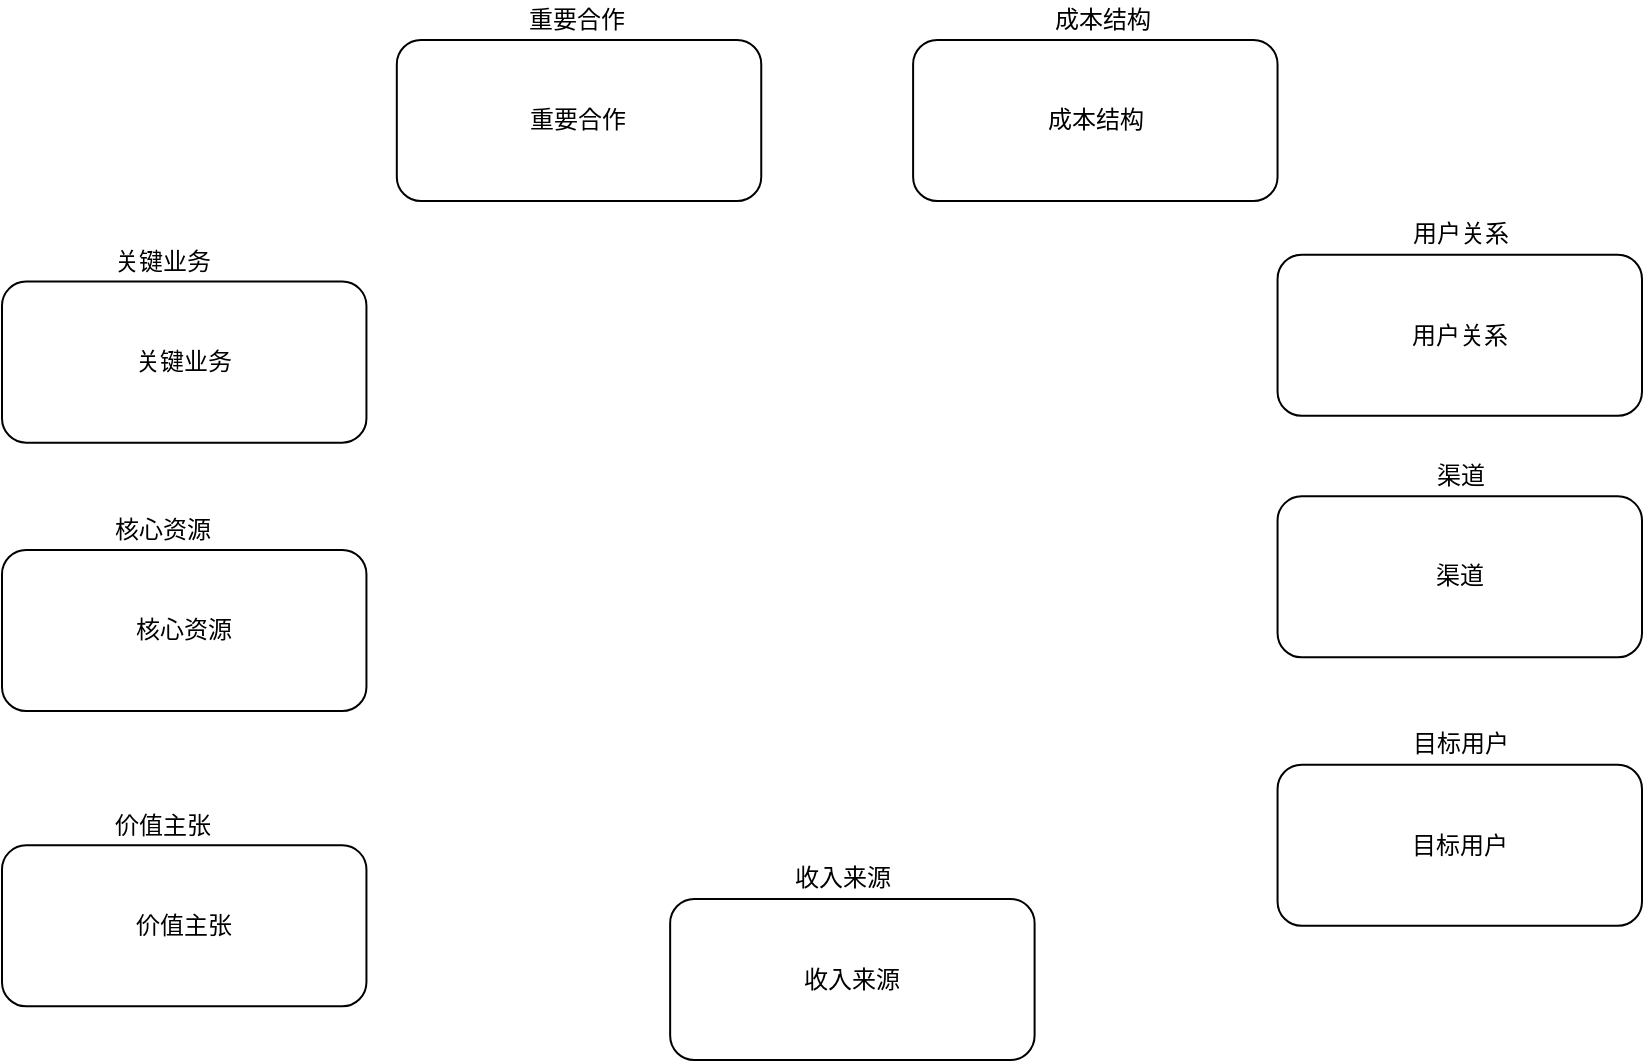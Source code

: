 <mxfile version="12.4.8" type="github">
  <diagram id="g5JUeHLUtHeh2haKz_KC" name="第 1 页">
    <mxGraphModel dx="1264" dy="576" grid="1" gridSize="10" guides="1" tooltips="1" connect="1" arrows="1" fold="1" page="1" pageScale="1" pageWidth="2339" pageHeight="3300" math="0" shadow="0">
      <root>
        <mxCell id="0"/>
        <mxCell id="1" parent="0"/>
        <mxCell id="cZVsZDBsisLPkiDiU8m5-2" value="" style="group" vertex="1" connectable="0" parent="1">
          <mxGeometry x="500" y="250" width="820" height="510" as="geometry"/>
        </mxCell>
        <mxCell id="YRsQQItfUoQQ-jiz17Nt-1" value="重要合作" style="rounded=1;whiteSpace=wrap;html=1;" parent="cZVsZDBsisLPkiDiU8m5-2" vertex="1">
          <mxGeometry x="197.407" width="182.222" height="80.526" as="geometry"/>
        </mxCell>
        <mxCell id="YRsQQItfUoQQ-jiz17Nt-2" value="成本结构" style="rounded=1;whiteSpace=wrap;html=1;" parent="cZVsZDBsisLPkiDiU8m5-2" vertex="1">
          <mxGeometry x="455.556" width="182.222" height="80.526" as="geometry"/>
        </mxCell>
        <mxCell id="YRsQQItfUoQQ-jiz17Nt-3" value="关键业务" style="rounded=1;whiteSpace=wrap;html=1;" parent="cZVsZDBsisLPkiDiU8m5-2" vertex="1">
          <mxGeometry y="120.789" width="182.222" height="80.526" as="geometry"/>
        </mxCell>
        <mxCell id="YRsQQItfUoQQ-jiz17Nt-4" value="核心资源" style="rounded=1;whiteSpace=wrap;html=1;" parent="cZVsZDBsisLPkiDiU8m5-2" vertex="1">
          <mxGeometry y="255.0" width="182.222" height="80.526" as="geometry"/>
        </mxCell>
        <mxCell id="YRsQQItfUoQQ-jiz17Nt-5" value="价值主张" style="rounded=1;whiteSpace=wrap;html=1;" parent="cZVsZDBsisLPkiDiU8m5-2" vertex="1">
          <mxGeometry y="402.632" width="182.222" height="80.526" as="geometry"/>
        </mxCell>
        <mxCell id="YRsQQItfUoQQ-jiz17Nt-6" value="用户关系" style="rounded=1;whiteSpace=wrap;html=1;" parent="cZVsZDBsisLPkiDiU8m5-2" vertex="1">
          <mxGeometry x="637.778" y="107.368" width="182.222" height="80.526" as="geometry"/>
        </mxCell>
        <mxCell id="YRsQQItfUoQQ-jiz17Nt-7" value="渠道" style="rounded=1;whiteSpace=wrap;html=1;" parent="cZVsZDBsisLPkiDiU8m5-2" vertex="1">
          <mxGeometry x="637.778" y="228.158" width="182.222" height="80.526" as="geometry"/>
        </mxCell>
        <mxCell id="YRsQQItfUoQQ-jiz17Nt-8" value="目标用户" style="rounded=1;whiteSpace=wrap;html=1;" parent="cZVsZDBsisLPkiDiU8m5-2" vertex="1">
          <mxGeometry x="637.778" y="362.368" width="182.222" height="80.526" as="geometry"/>
        </mxCell>
        <mxCell id="YRsQQItfUoQQ-jiz17Nt-9" value="收入来源" style="rounded=1;whiteSpace=wrap;html=1;" parent="cZVsZDBsisLPkiDiU8m5-2" vertex="1">
          <mxGeometry x="334.074" y="429.474" width="182.222" height="80.526" as="geometry"/>
        </mxCell>
        <mxCell id="cZVsZDBsisLPkiDiU8m5-7" value="用户关系" style="text;html=1;align=center;verticalAlign=middle;resizable=0;points=[];autosize=1;" vertex="1" parent="cZVsZDBsisLPkiDiU8m5-2">
          <mxGeometry x="698.89" y="87.37" width="60" height="20" as="geometry"/>
        </mxCell>
        <mxCell id="cZVsZDBsisLPkiDiU8m5-8" value="渠道" style="text;html=1;align=center;verticalAlign=middle;resizable=0;points=[];autosize=1;" vertex="1" parent="cZVsZDBsisLPkiDiU8m5-2">
          <mxGeometry x="708.89" y="208.16" width="40" height="20" as="geometry"/>
        </mxCell>
        <mxCell id="cZVsZDBsisLPkiDiU8m5-21" value="目标用户" style="text;html=1;align=center;verticalAlign=middle;resizable=0;points=[];autosize=1;" vertex="1" parent="cZVsZDBsisLPkiDiU8m5-2">
          <mxGeometry x="698.89" y="342.37" width="60" height="20" as="geometry"/>
        </mxCell>
        <mxCell id="cZVsZDBsisLPkiDiU8m5-22" value="收入来源" style="text;html=1;align=center;verticalAlign=middle;resizable=0;points=[];autosize=1;" vertex="1" parent="cZVsZDBsisLPkiDiU8m5-2">
          <mxGeometry x="390.0" y="409.47" width="60" height="20" as="geometry"/>
        </mxCell>
        <mxCell id="cZVsZDBsisLPkiDiU8m5-23" value="价值主张" style="text;html=1;align=center;verticalAlign=middle;resizable=0;points=[];autosize=1;" vertex="1" parent="cZVsZDBsisLPkiDiU8m5-2">
          <mxGeometry x="50.0" y="382.63" width="60" height="20" as="geometry"/>
        </mxCell>
        <mxCell id="cZVsZDBsisLPkiDiU8m5-24" value="核心资源" style="text;html=1;align=center;verticalAlign=middle;resizable=0;points=[];autosize=1;" vertex="1" parent="cZVsZDBsisLPkiDiU8m5-2">
          <mxGeometry x="50.0" y="235" width="60" height="20" as="geometry"/>
        </mxCell>
        <mxCell id="cZVsZDBsisLPkiDiU8m5-25" value="关键业务" style="text;html=1;align=center;verticalAlign=middle;resizable=0;points=[];autosize=1;" vertex="1" parent="cZVsZDBsisLPkiDiU8m5-2">
          <mxGeometry x="50.0" y="100.79" width="60" height="20" as="geometry"/>
        </mxCell>
        <mxCell id="cZVsZDBsisLPkiDiU8m5-3" value="重要合作" style="text;html=1;align=center;verticalAlign=middle;resizable=0;points=[];autosize=1;" vertex="1" parent="1">
          <mxGeometry x="757" y="230" width="60" height="20" as="geometry"/>
        </mxCell>
        <mxCell id="cZVsZDBsisLPkiDiU8m5-6" value="成本结构" style="text;html=1;align=center;verticalAlign=middle;resizable=0;points=[];autosize=1;" vertex="1" parent="1">
          <mxGeometry x="1020" y="230" width="60" height="20" as="geometry"/>
        </mxCell>
      </root>
    </mxGraphModel>
  </diagram>
</mxfile>
